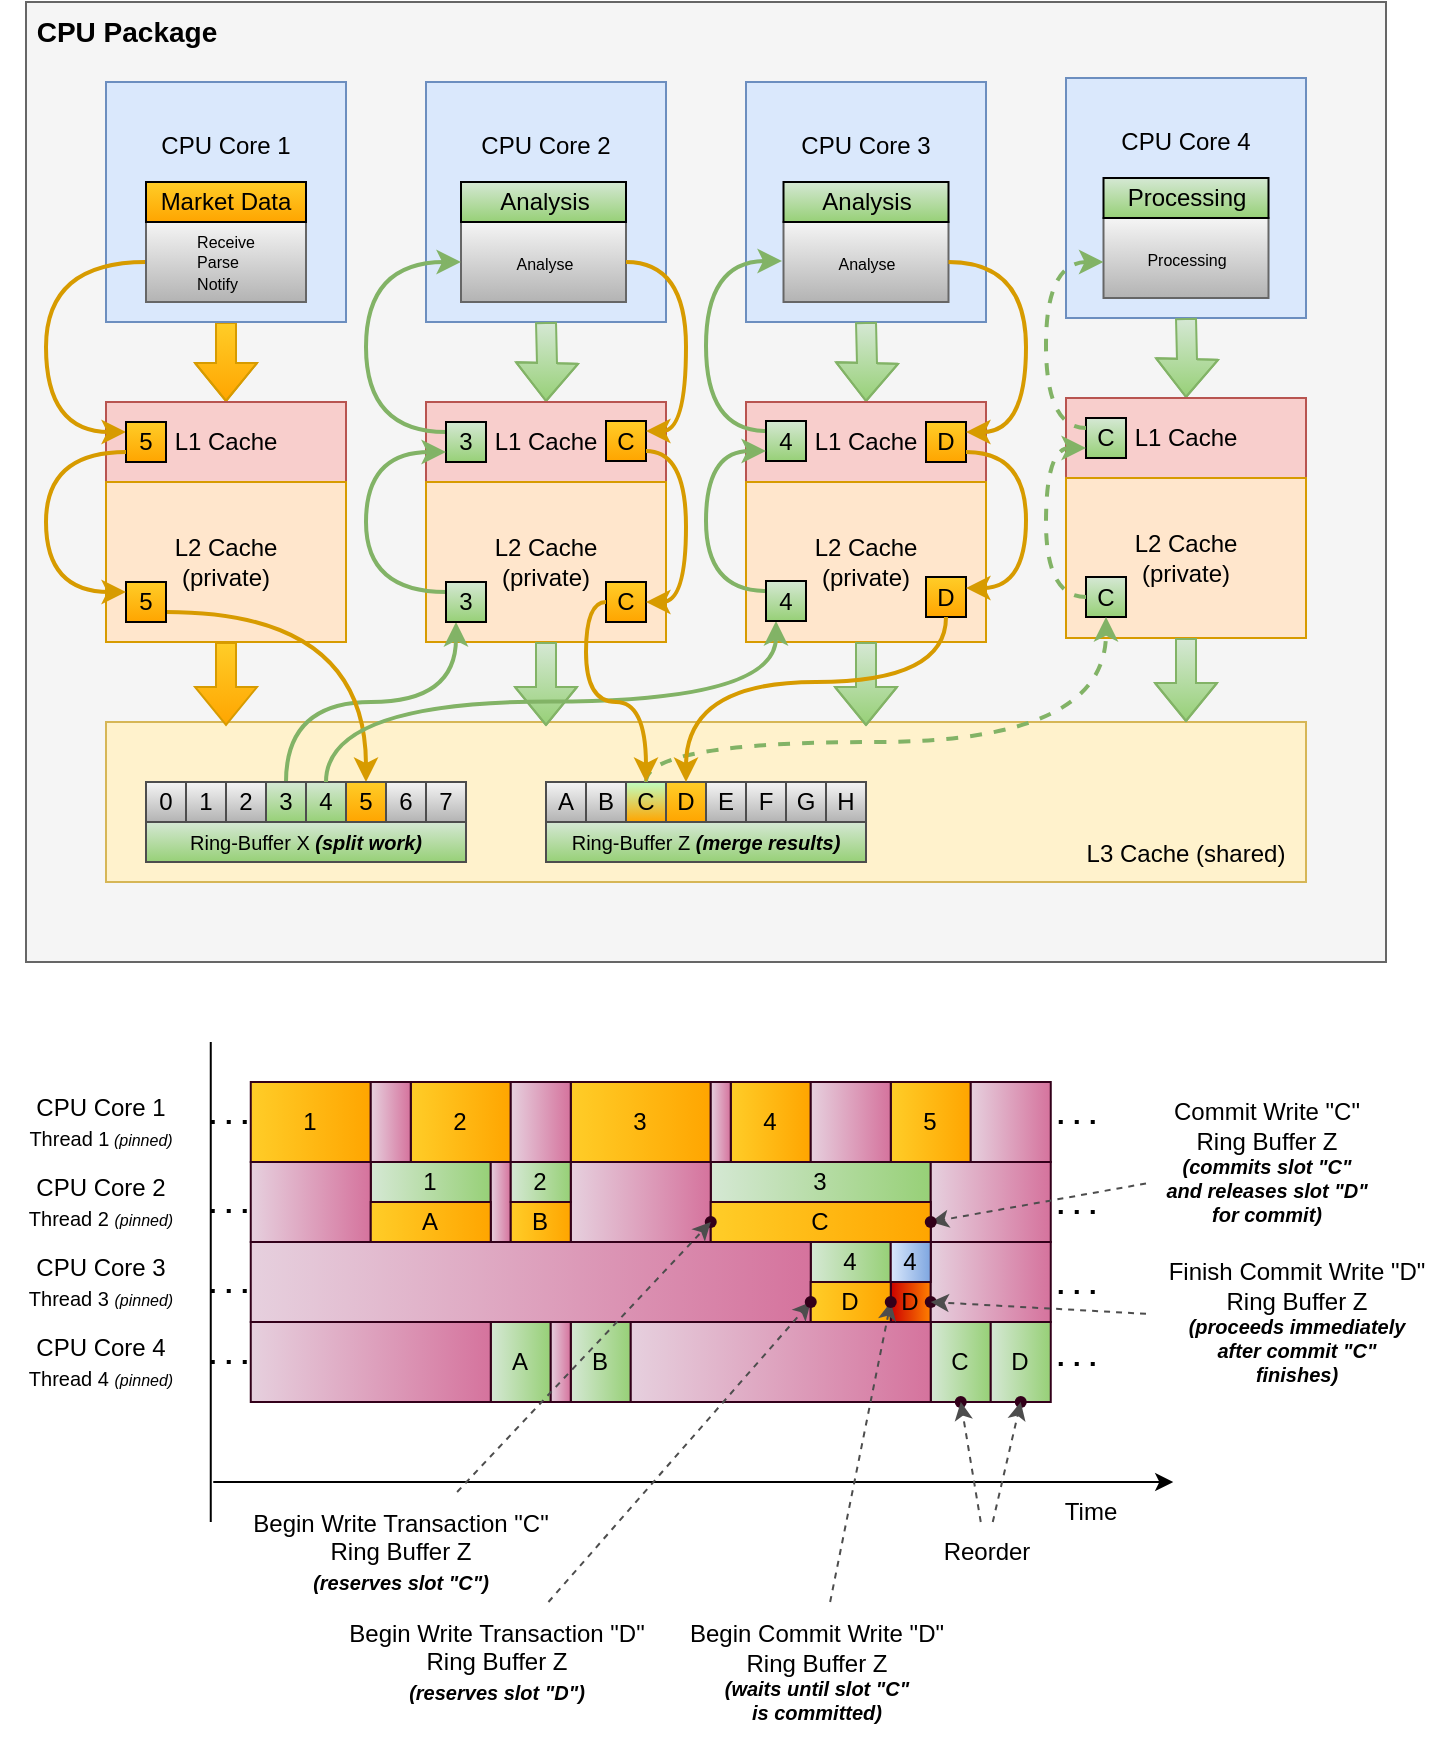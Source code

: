 <mxfile version="24.7.8">
  <diagram name="Page-1" id="jHINZmKcey3rdpf554NU">
    <mxGraphModel dx="1036" dy="666" grid="1" gridSize="10" guides="1" tooltips="1" connect="1" arrows="1" fold="1" page="1" pageScale="1" pageWidth="827" pageHeight="1169" math="0" shadow="0">
      <root>
        <mxCell id="0" />
        <mxCell id="1" parent="0" />
        <mxCell id="XTBzpI1Qbm_Vmd8OKEiI-47" value="" style="endArrow=none;dashed=1;html=1;dashPattern=1 3;strokeWidth=2;rounded=0;movable=0;resizable=0;rotatable=0;deletable=0;editable=0;locked=1;connectable=0;" parent="1" edge="1">
          <mxGeometry width="50" height="50" relative="1" as="geometry">
            <mxPoint x="172.38" y="764.5" as="sourcePoint" />
            <mxPoint x="620" y="765" as="targetPoint" />
          </mxGeometry>
        </mxCell>
        <mxCell id="WyfGocU0w-fGMWGtSDuY-56" value="D" style="rounded=0;whiteSpace=wrap;html=1;fillColor=#CC0000;gradientColor=#FF8000;strokeColor=#33001A;gradientDirection=east;movable=1;resizable=1;rotatable=1;deletable=1;editable=1;locked=0;connectable=1;" vertex="1" parent="1">
          <mxGeometry x="512.38" y="760" width="20" height="20" as="geometry" />
        </mxCell>
        <mxCell id="5wAvHKpj9pkWP0bOrU0t-28" value="" style="rounded=0;whiteSpace=wrap;html=1;fillColor=#f5f5f5;fontColor=#333333;strokeColor=#666666;movable=0;resizable=0;rotatable=0;deletable=0;editable=0;locked=1;connectable=0;" parent="1" vertex="1">
          <mxGeometry x="80" y="120" width="680" height="480" as="geometry" />
        </mxCell>
        <mxCell id="5wAvHKpj9pkWP0bOrU0t-8" style="edgeStyle=orthogonalEdgeStyle;rounded=0;orthogonalLoop=1;jettySize=auto;html=1;shape=flexArrow;fillColor=#ffcd28;gradientColor=#ffa500;strokeColor=#d79b00;" parent="1" source="5wAvHKpj9pkWP0bOrU0t-1" edge="1">
          <mxGeometry relative="1" as="geometry">
            <mxPoint x="180" y="320" as="targetPoint" />
          </mxGeometry>
        </mxCell>
        <mxCell id="5wAvHKpj9pkWP0bOrU0t-1" value="CPU Core 1&lt;div&gt;&lt;br&gt;&lt;/div&gt;&lt;div&gt;&lt;br&gt;&lt;/div&gt;&lt;div&gt;&lt;br&gt;&lt;/div&gt;&lt;div&gt;&lt;br&gt;&lt;/div&gt;" style="rounded=0;whiteSpace=wrap;html=1;fillColor=#dae8fc;strokeColor=#6c8ebf;" parent="1" vertex="1">
          <mxGeometry x="120" y="160" width="120" height="120" as="geometry" />
        </mxCell>
        <mxCell id="5wAvHKpj9pkWP0bOrU0t-2" value="CPU Core 2&lt;div&gt;&lt;br&gt;&lt;/div&gt;&lt;div&gt;&lt;br&gt;&lt;/div&gt;&lt;div&gt;&lt;br&gt;&lt;/div&gt;&lt;div&gt;&lt;br&gt;&lt;/div&gt;" style="rounded=0;whiteSpace=wrap;html=1;fillColor=#dae8fc;strokeColor=#6c8ebf;" parent="1" vertex="1">
          <mxGeometry x="280" y="160" width="120" height="120" as="geometry" />
        </mxCell>
        <mxCell id="5wAvHKpj9pkWP0bOrU0t-3" value="CPU Core 3&lt;div&gt;&lt;br&gt;&lt;/div&gt;&lt;div&gt;&lt;br&gt;&lt;/div&gt;&lt;div&gt;&lt;br&gt;&lt;/div&gt;&lt;div&gt;&lt;br&gt;&lt;/div&gt;" style="rounded=0;whiteSpace=wrap;html=1;fillColor=#dae8fc;strokeColor=#6c8ebf;" parent="1" vertex="1">
          <mxGeometry x="440" y="160" width="120" height="120" as="geometry" />
        </mxCell>
        <mxCell id="5wAvHKpj9pkWP0bOrU0t-5" value="L1 Cache" style="rounded=0;whiteSpace=wrap;html=1;fillColor=#f8cecc;strokeColor=#b85450;" parent="1" vertex="1">
          <mxGeometry x="120" y="320" width="120" height="40" as="geometry" />
        </mxCell>
        <mxCell id="5wAvHKpj9pkWP0bOrU0t-6" value="L2 Cache&lt;div&gt;(private)&lt;/div&gt;" style="rounded=0;whiteSpace=wrap;html=1;fillColor=#ffe6cc;strokeColor=#d79b00;" parent="1" vertex="1">
          <mxGeometry x="120" y="360" width="120" height="80" as="geometry" />
        </mxCell>
        <mxCell id="5wAvHKpj9pkWP0bOrU0t-7" value="" style="rounded=0;whiteSpace=wrap;html=1;fillColor=#fff2cc;strokeColor=#d6b656;" parent="1" vertex="1">
          <mxGeometry x="120" y="480" width="600" height="80" as="geometry" />
        </mxCell>
        <mxCell id="5wAvHKpj9pkWP0bOrU0t-10" style="edgeStyle=orthogonalEdgeStyle;rounded=0;orthogonalLoop=1;jettySize=auto;html=1;entryX=0.1;entryY=0.025;entryDx=0;entryDy=0;entryPerimeter=0;shape=flexArrow;fillColor=#ffcd28;gradientColor=#ffa500;strokeColor=#d79b00;" parent="1" source="5wAvHKpj9pkWP0bOrU0t-6" target="5wAvHKpj9pkWP0bOrU0t-7" edge="1">
          <mxGeometry relative="1" as="geometry" />
        </mxCell>
        <mxCell id="5wAvHKpj9pkWP0bOrU0t-11" style="edgeStyle=orthogonalEdgeStyle;rounded=0;orthogonalLoop=1;jettySize=auto;html=1;entryX=0.5;entryY=0;entryDx=0;entryDy=0;shape=flexArrow;fillColor=#d5e8d4;gradientColor=#97d077;strokeColor=#82b366;" parent="1" target="5wAvHKpj9pkWP0bOrU0t-13" edge="1">
          <mxGeometry relative="1" as="geometry">
            <mxPoint x="340" y="280" as="sourcePoint" />
          </mxGeometry>
        </mxCell>
        <mxCell id="5wAvHKpj9pkWP0bOrU0t-13" value="&lt;div&gt;L1 Cache&lt;br&gt;&lt;/div&gt;" style="rounded=0;whiteSpace=wrap;html=1;fillColor=#f8cecc;strokeColor=#b85450;" parent="1" vertex="1">
          <mxGeometry x="280" y="320" width="120" height="40" as="geometry" />
        </mxCell>
        <mxCell id="5wAvHKpj9pkWP0bOrU0t-14" value="L2 Cache&lt;div&gt;(private)&lt;/div&gt;" style="rounded=0;whiteSpace=wrap;html=1;fillColor=#ffe6cc;strokeColor=#d79b00;" parent="1" vertex="1">
          <mxGeometry x="280" y="360" width="120" height="80" as="geometry" />
        </mxCell>
        <mxCell id="5wAvHKpj9pkWP0bOrU0t-15" style="edgeStyle=orthogonalEdgeStyle;rounded=0;orthogonalLoop=1;jettySize=auto;html=1;entryX=0.1;entryY=0.025;entryDx=0;entryDy=0;entryPerimeter=0;shape=flexArrow;fillColor=#d5e8d4;gradientColor=#97d077;strokeColor=#82b366;" parent="1" source="5wAvHKpj9pkWP0bOrU0t-14" edge="1">
          <mxGeometry relative="1" as="geometry">
            <mxPoint x="340" y="482" as="targetPoint" />
          </mxGeometry>
        </mxCell>
        <mxCell id="5wAvHKpj9pkWP0bOrU0t-16" style="edgeStyle=orthogonalEdgeStyle;rounded=0;orthogonalLoop=1;jettySize=auto;html=1;entryX=0.5;entryY=0;entryDx=0;entryDy=0;shape=flexArrow;fillColor=#d5e8d4;gradientColor=#97d077;strokeColor=#82b366;" parent="1" target="5wAvHKpj9pkWP0bOrU0t-18" edge="1">
          <mxGeometry relative="1" as="geometry">
            <mxPoint x="500" y="280" as="sourcePoint" />
          </mxGeometry>
        </mxCell>
        <mxCell id="5wAvHKpj9pkWP0bOrU0t-18" value="L1 Cache" style="rounded=0;whiteSpace=wrap;html=1;fillColor=#f8cecc;strokeColor=#b85450;" parent="1" vertex="1">
          <mxGeometry x="440" y="320" width="120" height="40" as="geometry" />
        </mxCell>
        <mxCell id="5wAvHKpj9pkWP0bOrU0t-19" value="L2 Cache&lt;div&gt;(private)&lt;/div&gt;" style="rounded=0;whiteSpace=wrap;html=1;fillColor=#ffe6cc;strokeColor=#d79b00;" parent="1" vertex="1">
          <mxGeometry x="440" y="360" width="120" height="80" as="geometry" />
        </mxCell>
        <mxCell id="5wAvHKpj9pkWP0bOrU0t-20" style="edgeStyle=orthogonalEdgeStyle;rounded=0;orthogonalLoop=1;jettySize=auto;html=1;entryX=0.1;entryY=0.025;entryDx=0;entryDy=0;entryPerimeter=0;shape=flexArrow;fillColor=#d5e8d4;gradientColor=#97d077;strokeColor=#82b366;" parent="1" source="5wAvHKpj9pkWP0bOrU0t-19" edge="1">
          <mxGeometry relative="1" as="geometry">
            <mxPoint x="500" y="482" as="targetPoint" />
          </mxGeometry>
        </mxCell>
        <mxCell id="5wAvHKpj9pkWP0bOrU0t-30" value="&lt;b&gt;&lt;font style=&quot;font-size: 14px;&quot;&gt;CPU Package&lt;/font&gt;&lt;/b&gt;" style="text;html=1;align=center;verticalAlign=middle;resizable=0;points=[];autosize=1;strokeColor=none;fillColor=none;" parent="1" vertex="1">
          <mxGeometry x="75" y="120" width="110" height="30" as="geometry" />
        </mxCell>
        <mxCell id="5wAvHKpj9pkWP0bOrU0t-58" style="edgeStyle=orthogonalEdgeStyle;rounded=0;orthogonalLoop=1;jettySize=auto;html=1;exitX=0.5;exitY=0;exitDx=0;exitDy=0;entryX=0.25;entryY=1;entryDx=0;entryDy=0;curved=1;fillColor=#d5e8d4;gradientColor=#97d077;strokeColor=#82b366;strokeWidth=2;" parent="1" source="5wAvHKpj9pkWP0bOrU0t-118" target="5wAvHKpj9pkWP0bOrU0t-44" edge="1">
          <mxGeometry relative="1" as="geometry" />
        </mxCell>
        <mxCell id="5wAvHKpj9pkWP0bOrU0t-34" value="4" style="rounded=0;whiteSpace=wrap;html=1;fillColor=#d5e8d4;gradientColor=#97d077;strokeColor=#4D4D4D;" parent="1" vertex="1">
          <mxGeometry x="220" y="510" width="20" height="20" as="geometry" />
        </mxCell>
        <mxCell id="5wAvHKpj9pkWP0bOrU0t-56" style="edgeStyle=orthogonalEdgeStyle;rounded=0;orthogonalLoop=1;jettySize=auto;html=1;entryX=0;entryY=0.25;entryDx=0;entryDy=0;curved=1;exitX=0;exitY=0.5;exitDx=0;exitDy=0;fillColor=#ffcd28;gradientColor=#ffa500;strokeColor=#d79b00;strokeWidth=2;" parent="1" source="5wAvHKpj9pkWP0bOrU0t-35" target="5wAvHKpj9pkWP0bOrU0t-40" edge="1">
          <mxGeometry relative="1" as="geometry">
            <Array as="points">
              <mxPoint x="90" y="250" />
              <mxPoint x="90" y="335" />
            </Array>
          </mxGeometry>
        </mxCell>
        <mxCell id="5wAvHKpj9pkWP0bOrU0t-35" value="&lt;div style=&quot;text-align: left; line-height: 80%;&quot;&gt;&lt;font style=&quot;font-size: 8px;&quot;&gt;Receive&lt;/font&gt;&lt;/div&gt;&lt;div style=&quot;text-align: left; line-height: 80%;&quot;&gt;&lt;span style=&quot;font-size: 8px;&quot;&gt;Parse&lt;/span&gt;&lt;/div&gt;&lt;div style=&quot;text-align: left; line-height: 80%;&quot;&gt;&lt;span style=&quot;font-size: 8px; text-align: left;&quot;&gt;Notify&lt;/span&gt;&lt;/div&gt;" style="rounded=0;whiteSpace=wrap;html=1;fillColor=#f5f5f5;gradientColor=#b3b3b3;strokeColor=#666666;" parent="1" vertex="1">
          <mxGeometry x="140" y="230" width="80" height="40" as="geometry" />
        </mxCell>
        <mxCell id="5wAvHKpj9pkWP0bOrU0t-55" style="edgeStyle=orthogonalEdgeStyle;rounded=0;orthogonalLoop=1;jettySize=auto;html=1;entryX=0.5;entryY=0;entryDx=0;entryDy=0;curved=1;strokeWidth=2;fillColor=#ffcd28;gradientColor=#ffa500;strokeColor=#d79b00;exitX=1;exitY=0.75;exitDx=0;exitDy=0;" parent="1" source="5wAvHKpj9pkWP0bOrU0t-39" target="5wAvHKpj9pkWP0bOrU0t-120" edge="1">
          <mxGeometry relative="1" as="geometry">
            <Array as="points">
              <mxPoint x="250" y="425" />
            </Array>
          </mxGeometry>
        </mxCell>
        <mxCell id="5wAvHKpj9pkWP0bOrU0t-39" value="5" style="rounded=0;whiteSpace=wrap;html=1;fillColor=#ffcd28;gradientColor=#ffa500;strokeColor=#000000;" parent="1" vertex="1">
          <mxGeometry x="130" y="410" width="20" height="20" as="geometry" />
        </mxCell>
        <mxCell id="5wAvHKpj9pkWP0bOrU0t-40" value="5" style="rounded=0;whiteSpace=wrap;html=1;fillColor=#ffcd28;gradientColor=#ffa500;strokeColor=#000000;" parent="1" vertex="1">
          <mxGeometry x="130" y="330" width="20" height="20" as="geometry" />
        </mxCell>
        <mxCell id="5wAvHKpj9pkWP0bOrU0t-42" value="&lt;span style=&quot;font-size: 8px; text-align: left;&quot;&gt;Analyse&lt;/span&gt;" style="rounded=0;whiteSpace=wrap;html=1;fillColor=#f5f5f5;gradientColor=#b3b3b3;strokeColor=#666666;" parent="1" vertex="1">
          <mxGeometry x="297.5" y="230" width="82.5" height="40" as="geometry" />
        </mxCell>
        <mxCell id="5wAvHKpj9pkWP0bOrU0t-125" style="edgeStyle=orthogonalEdgeStyle;rounded=0;orthogonalLoop=1;jettySize=auto;html=1;exitX=0;exitY=0.25;exitDx=0;exitDy=0;entryX=0;entryY=0.5;entryDx=0;entryDy=0;fillColor=#d5e8d4;gradientColor=#97d077;strokeColor=#82b366;strokeWidth=2;curved=1;" parent="1" source="5wAvHKpj9pkWP0bOrU0t-43" target="5wAvHKpj9pkWP0bOrU0t-42" edge="1">
          <mxGeometry relative="1" as="geometry">
            <Array as="points">
              <mxPoint x="250" y="335" />
              <mxPoint x="250" y="250" />
            </Array>
          </mxGeometry>
        </mxCell>
        <mxCell id="5wAvHKpj9pkWP0bOrU0t-43" value="3" style="rounded=0;whiteSpace=wrap;html=1;fillColor=#d5e8d4;gradientColor=#97d077;strokeColor=#000000;" parent="1" vertex="1">
          <mxGeometry x="290" y="330" width="20" height="20" as="geometry" />
        </mxCell>
        <mxCell id="5wAvHKpj9pkWP0bOrU0t-59" style="edgeStyle=orthogonalEdgeStyle;rounded=0;orthogonalLoop=1;jettySize=auto;html=1;exitX=0;exitY=0.25;exitDx=0;exitDy=0;entryX=0;entryY=0.75;entryDx=0;entryDy=0;fillColor=#d5e8d4;gradientColor=#97d077;strokeColor=#82b366;curved=1;strokeWidth=2;" parent="1" source="5wAvHKpj9pkWP0bOrU0t-44" target="5wAvHKpj9pkWP0bOrU0t-43" edge="1">
          <mxGeometry relative="1" as="geometry">
            <Array as="points">
              <mxPoint x="250" y="415" />
              <mxPoint x="250" y="345" />
            </Array>
          </mxGeometry>
        </mxCell>
        <mxCell id="5wAvHKpj9pkWP0bOrU0t-44" value="3" style="rounded=0;whiteSpace=wrap;html=1;fillColor=#d5e8d4;gradientColor=#97d077;strokeColor=#000000;" parent="1" vertex="1">
          <mxGeometry x="290" y="410" width="20" height="20" as="geometry" />
        </mxCell>
        <mxCell id="5wAvHKpj9pkWP0bOrU0t-46" value="Market Data" style="rounded=0;whiteSpace=wrap;html=1;fillColor=#ffcd28;gradientColor=#ffa500;strokeColor=#000000;" parent="1" vertex="1">
          <mxGeometry x="140" y="210" width="80" height="20" as="geometry" />
        </mxCell>
        <mxCell id="5wAvHKpj9pkWP0bOrU0t-47" value="Analysis" style="rounded=0;whiteSpace=wrap;html=1;fillColor=#d5e8d4;gradientColor=#97d077;strokeColor=#000000;" parent="1" vertex="1">
          <mxGeometry x="297.5" y="210" width="82.5" height="20" as="geometry" />
        </mxCell>
        <mxCell id="5wAvHKpj9pkWP0bOrU0t-52" value="" style="endArrow=classic;html=1;rounded=0;exitX=0;exitY=0.75;exitDx=0;exitDy=0;strokeWidth=2;fillColor=#ffcd28;gradientColor=#ffa500;strokeColor=#d79b00;edgeStyle=orthogonalEdgeStyle;curved=1;entryX=0;entryY=0.25;entryDx=0;entryDy=0;" parent="1" source="5wAvHKpj9pkWP0bOrU0t-40" target="5wAvHKpj9pkWP0bOrU0t-39" edge="1">
          <mxGeometry width="50" height="50" relative="1" as="geometry">
            <mxPoint x="450" y="410" as="sourcePoint" />
            <mxPoint x="130" y="420" as="targetPoint" />
            <Array as="points">
              <mxPoint x="90" y="345" />
              <mxPoint x="90" y="415" />
            </Array>
          </mxGeometry>
        </mxCell>
        <mxCell id="5wAvHKpj9pkWP0bOrU0t-117" value="2" style="rounded=0;whiteSpace=wrap;html=1;fillColor=#f5f5f5;gradientColor=#b3b3b3;strokeColor=#4D4D4D;" parent="1" vertex="1">
          <mxGeometry x="180" y="510" width="20" height="20" as="geometry" />
        </mxCell>
        <mxCell id="5wAvHKpj9pkWP0bOrU0t-118" value="3" style="rounded=0;whiteSpace=wrap;html=1;fillColor=#d5e8d4;gradientColor=#97d077;strokeColor=#4D4D4D;" parent="1" vertex="1">
          <mxGeometry x="200" y="510" width="20" height="20" as="geometry" />
        </mxCell>
        <mxCell id="5wAvHKpj9pkWP0bOrU0t-120" value="5" style="rounded=0;whiteSpace=wrap;html=1;fillColor=#ffcd28;gradientColor=#ffa500;strokeColor=#4D4D4D;" parent="1" vertex="1">
          <mxGeometry x="240" y="510" width="20" height="20" as="geometry" />
        </mxCell>
        <mxCell id="5wAvHKpj9pkWP0bOrU0t-121" value="1" style="rounded=0;whiteSpace=wrap;html=1;fillColor=#f5f5f5;gradientColor=#b3b3b3;strokeColor=#4D4D4D;" parent="1" vertex="1">
          <mxGeometry x="160" y="510" width="20" height="20" as="geometry" />
        </mxCell>
        <mxCell id="5wAvHKpj9pkWP0bOrU0t-122" value="6" style="rounded=0;whiteSpace=wrap;html=1;fillColor=#f5f5f5;gradientColor=#b3b3b3;strokeColor=#4D4D4D;" parent="1" vertex="1">
          <mxGeometry x="260" y="510" width="20" height="20" as="geometry" />
        </mxCell>
        <mxCell id="5wAvHKpj9pkWP0bOrU0t-123" value="7" style="rounded=0;whiteSpace=wrap;html=1;fillColor=#f5f5f5;gradientColor=#b3b3b3;strokeColor=#4D4D4D;" parent="1" vertex="1">
          <mxGeometry x="280" y="510" width="20" height="20" as="geometry" />
        </mxCell>
        <mxCell id="5wAvHKpj9pkWP0bOrU0t-124" value="0" style="rounded=0;whiteSpace=wrap;html=1;fillColor=#f5f5f5;gradientColor=#b3b3b3;strokeColor=#4D4D4D;" parent="1" vertex="1">
          <mxGeometry x="140" y="510" width="20" height="20" as="geometry" />
        </mxCell>
        <mxCell id="5wAvHKpj9pkWP0bOrU0t-127" value="&lt;font style=&quot;font-size: 10px;&quot;&gt;Ring-Buffer X &lt;b&gt;&lt;i&gt;(split work)&lt;/i&gt;&lt;/b&gt;&lt;/font&gt;" style="rounded=0;whiteSpace=wrap;html=1;fillColor=#d5e8d4;gradientColor=#97d077;strokeColor=#4D4D4D;" parent="1" vertex="1">
          <mxGeometry x="140" y="530" width="160" height="20" as="geometry" />
        </mxCell>
        <mxCell id="5wAvHKpj9pkWP0bOrU0t-129" value="&lt;span style=&quot;font-size: 8px; text-align: left;&quot;&gt;Analyse&lt;/span&gt;" style="rounded=0;whiteSpace=wrap;html=1;fillColor=#f5f5f5;gradientColor=#b3b3b3;strokeColor=#666666;" parent="1" vertex="1">
          <mxGeometry x="458.75" y="230" width="82.5" height="40" as="geometry" />
        </mxCell>
        <mxCell id="5wAvHKpj9pkWP0bOrU0t-130" value="Analysis" style="rounded=0;whiteSpace=wrap;html=1;fillColor=#d5e8d4;gradientColor=#97d077;strokeColor=#000000;" parent="1" vertex="1">
          <mxGeometry x="458.75" y="210" width="82.5" height="20" as="geometry" />
        </mxCell>
        <mxCell id="5wAvHKpj9pkWP0bOrU0t-149" value="" style="endArrow=none;dashed=1;html=1;dashPattern=1 3;strokeWidth=2;rounded=0;movable=0;resizable=0;rotatable=0;deletable=0;editable=0;locked=1;connectable=0;" parent="1" edge="1">
          <mxGeometry width="50" height="50" relative="1" as="geometry">
            <mxPoint x="172.38" y="724.5" as="sourcePoint" />
            <mxPoint x="620" y="725" as="targetPoint" />
          </mxGeometry>
        </mxCell>
        <mxCell id="5wAvHKpj9pkWP0bOrU0t-148" value="" style="endArrow=none;dashed=1;html=1;dashPattern=1 3;strokeWidth=2;rounded=0;movable=0;resizable=0;rotatable=0;deletable=0;editable=0;locked=1;connectable=0;" parent="1" edge="1">
          <mxGeometry width="50" height="50" relative="1" as="geometry">
            <mxPoint x="172.38" y="680" as="sourcePoint" />
            <mxPoint x="620" y="680" as="targetPoint" />
          </mxGeometry>
        </mxCell>
        <mxCell id="5wAvHKpj9pkWP0bOrU0t-134" value="1" style="rounded=0;whiteSpace=wrap;html=1;fillColor=#ffcd28;gradientColor=#ffa500;strokeColor=#33001A;gradientDirection=east;movable=1;resizable=1;rotatable=1;deletable=1;editable=1;locked=0;connectable=1;" parent="1" vertex="1">
          <mxGeometry x="192.38" y="660" width="60" height="40" as="geometry" />
        </mxCell>
        <mxCell id="5wAvHKpj9pkWP0bOrU0t-135" value="" style="endArrow=classic;html=1;rounded=0;movable=0;resizable=0;rotatable=0;deletable=0;editable=0;locked=1;connectable=0;" parent="1" edge="1">
          <mxGeometry width="50" height="50" relative="1" as="geometry">
            <mxPoint x="173.63" y="860" as="sourcePoint" />
            <mxPoint x="653.63" y="860" as="targetPoint" />
          </mxGeometry>
        </mxCell>
        <mxCell id="5wAvHKpj9pkWP0bOrU0t-136" value="Time" style="text;html=1;align=center;verticalAlign=middle;resizable=0;points=[];autosize=1;strokeColor=none;fillColor=none;movable=0;rotatable=0;deletable=0;editable=0;locked=1;connectable=0;" parent="1" vertex="1">
          <mxGeometry x="587.38" y="860" width="50" height="30" as="geometry" />
        </mxCell>
        <mxCell id="5wAvHKpj9pkWP0bOrU0t-137" value="CPU Core 1&lt;div&gt;&lt;font style=&quot;font-size: 10px;&quot;&gt;Thread 1&lt;/font&gt;&lt;i style=&quot;font-size: 8px;&quot;&gt;&amp;nbsp;(pinned)&lt;/i&gt;&lt;/div&gt;" style="text;html=1;align=center;verticalAlign=middle;resizable=0;points=[];autosize=1;strokeColor=none;fillColor=none;movable=0;rotatable=0;deletable=0;editable=0;locked=1;connectable=0;" parent="1" vertex="1">
          <mxGeometry x="67.38" y="660" width="100" height="40" as="geometry" />
        </mxCell>
        <mxCell id="5wAvHKpj9pkWP0bOrU0t-138" value="CPU Core 2&lt;div&gt;&lt;font style=&quot;font-size: 10px;&quot;&gt;Thread 2&amp;nbsp;&lt;/font&gt;&lt;i style=&quot;font-size: 8px;&quot;&gt;(pinned)&lt;/i&gt;&lt;/div&gt;" style="text;html=1;align=center;verticalAlign=middle;resizable=0;points=[];autosize=1;strokeColor=none;fillColor=none;movable=0;rotatable=0;deletable=0;editable=0;locked=1;connectable=0;" parent="1" vertex="1">
          <mxGeometry x="67.38" y="700" width="100" height="40" as="geometry" />
        </mxCell>
        <mxCell id="5wAvHKpj9pkWP0bOrU0t-139" value="2" style="rounded=0;whiteSpace=wrap;html=1;fillColor=#ffcd28;gradientColor=#ffa500;strokeColor=#33001A;gradientDirection=east;movable=1;resizable=1;rotatable=1;deletable=1;editable=1;locked=0;connectable=1;" parent="1" vertex="1">
          <mxGeometry x="272.38" y="660" width="50" height="40" as="geometry" />
        </mxCell>
        <mxCell id="5wAvHKpj9pkWP0bOrU0t-140" value="3" style="rounded=0;whiteSpace=wrap;html=1;fillColor=#ffcd28;gradientColor=#ffa500;strokeColor=#33001A;gradientDirection=east;movable=1;resizable=1;rotatable=1;deletable=1;editable=1;locked=0;connectable=1;" parent="1" vertex="1">
          <mxGeometry x="352.38" y="660" width="70" height="40" as="geometry" />
        </mxCell>
        <mxCell id="5wAvHKpj9pkWP0bOrU0t-141" value="4" style="rounded=0;whiteSpace=wrap;html=1;fillColor=#ffcd28;gradientColor=#ffa500;strokeColor=#33001A;gradientDirection=east;movable=1;resizable=1;rotatable=1;deletable=1;editable=1;locked=0;connectable=1;" parent="1" vertex="1">
          <mxGeometry x="432.38" y="660" width="40" height="40" as="geometry" />
        </mxCell>
        <mxCell id="5wAvHKpj9pkWP0bOrU0t-142" value="1" style="rounded=0;whiteSpace=wrap;html=1;fillColor=#d5e8d4;gradientColor=#97d077;strokeColor=#33001A;gradientDirection=east;movable=1;resizable=1;rotatable=1;deletable=1;editable=1;locked=0;connectable=1;" parent="1" vertex="1">
          <mxGeometry x="252.38" y="700" width="60" height="20" as="geometry" />
        </mxCell>
        <mxCell id="5wAvHKpj9pkWP0bOrU0t-145" value="3" style="rounded=0;whiteSpace=wrap;html=1;fillColor=#d5e8d4;gradientColor=#97d077;strokeColor=#33001A;gradientDirection=east;movable=1;resizable=1;rotatable=1;deletable=1;editable=1;locked=0;connectable=1;" parent="1" vertex="1">
          <mxGeometry x="422.38" y="700" width="110" height="20" as="geometry" />
        </mxCell>
        <mxCell id="5wAvHKpj9pkWP0bOrU0t-146" value="5" style="rounded=0;whiteSpace=wrap;html=1;fillColor=#ffcd28;gradientColor=#ffa500;strokeColor=#33001A;gradientDirection=east;movable=1;resizable=1;rotatable=1;deletable=1;editable=1;locked=0;connectable=1;" parent="1" vertex="1">
          <mxGeometry x="512.38" y="660" width="40" height="40" as="geometry" />
        </mxCell>
        <mxCell id="5wAvHKpj9pkWP0bOrU0t-150" value="" style="endArrow=none;html=1;rounded=0;movable=0;resizable=0;rotatable=0;deletable=0;editable=0;locked=1;connectable=0;" parent="1" edge="1">
          <mxGeometry width="50" height="50" relative="1" as="geometry">
            <mxPoint x="172.38" y="880" as="sourcePoint" />
            <mxPoint x="172.38" y="640" as="targetPoint" />
          </mxGeometry>
        </mxCell>
        <mxCell id="XTBzpI1Qbm_Vmd8OKEiI-1" value="" style="rounded=0;whiteSpace=wrap;html=1;fillColor=#e6d0de;gradientColor=#d5739d;strokeColor=#33001A;gradientDirection=east;movable=1;resizable=1;rotatable=1;deletable=1;editable=1;locked=0;connectable=1;" parent="1" vertex="1">
          <mxGeometry x="252.38" y="660" width="20" height="40" as="geometry" />
        </mxCell>
        <mxCell id="XTBzpI1Qbm_Vmd8OKEiI-3" value="" style="rounded=0;whiteSpace=wrap;html=1;fillColor=#e6d0de;gradientColor=#d5739d;strokeColor=#33001A;gradientDirection=east;movable=1;resizable=1;rotatable=1;deletable=1;editable=1;locked=0;connectable=1;" parent="1" vertex="1">
          <mxGeometry x="322.38" y="660" width="30" height="40" as="geometry" />
        </mxCell>
        <mxCell id="XTBzpI1Qbm_Vmd8OKEiI-4" value="" style="rounded=0;whiteSpace=wrap;html=1;fillColor=#e6d0de;gradientColor=#d5739d;strokeColor=#33001A;gradientDirection=east;movable=1;resizable=1;rotatable=1;deletable=1;editable=1;locked=0;connectable=1;" parent="1" vertex="1">
          <mxGeometry x="422.38" y="660" width="10" height="40" as="geometry" />
        </mxCell>
        <mxCell id="XTBzpI1Qbm_Vmd8OKEiI-5" value="" style="rounded=0;whiteSpace=wrap;html=1;fillColor=#e6d0de;gradientColor=#d5739d;strokeColor=#33001A;gradientDirection=east;movable=1;resizable=1;rotatable=1;deletable=1;editable=1;locked=0;connectable=1;" parent="1" vertex="1">
          <mxGeometry x="472.38" y="660" width="40" height="40" as="geometry" />
        </mxCell>
        <mxCell id="XTBzpI1Qbm_Vmd8OKEiI-6" value="" style="rounded=0;whiteSpace=wrap;html=1;fillColor=#e6d0de;gradientColor=#d5739d;strokeColor=#33001A;gradientDirection=east;movable=1;resizable=1;rotatable=1;deletable=1;editable=1;locked=0;connectable=1;" parent="1" vertex="1">
          <mxGeometry x="312.38" y="700" width="10" height="40" as="geometry" />
        </mxCell>
        <mxCell id="XTBzpI1Qbm_Vmd8OKEiI-7" value="" style="rounded=0;whiteSpace=wrap;html=1;fillColor=#e6d0de;gradientColor=#d5739d;strokeColor=#33001A;gradientDirection=east;movable=1;resizable=1;rotatable=1;deletable=1;editable=1;locked=0;connectable=1;" parent="1" vertex="1">
          <mxGeometry x="352.38" y="700" width="70" height="40" as="geometry" />
        </mxCell>
        <mxCell id="XTBzpI1Qbm_Vmd8OKEiI-8" value="" style="rounded=0;whiteSpace=wrap;html=1;fillColor=#e6d0de;gradientColor=#d5739d;strokeColor=#33001A;gradientDirection=east;movable=1;resizable=1;rotatable=1;deletable=1;editable=1;locked=0;connectable=1;" parent="1" vertex="1">
          <mxGeometry x="532.38" y="700" width="60" height="40" as="geometry" />
        </mxCell>
        <mxCell id="XTBzpI1Qbm_Vmd8OKEiI-9" value="" style="rounded=0;whiteSpace=wrap;html=1;fillColor=#e6d0de;gradientColor=#d5739d;strokeColor=#33001A;gradientDirection=east;movable=1;resizable=1;rotatable=1;deletable=1;editable=1;locked=0;connectable=1;" parent="1" vertex="1">
          <mxGeometry x="552.38" y="660" width="40" height="40" as="geometry" />
        </mxCell>
        <mxCell id="XTBzpI1Qbm_Vmd8OKEiI-10" value="" style="rounded=0;whiteSpace=wrap;html=1;fillColor=#e6d0de;gradientColor=#d5739d;strokeColor=#33001A;gradientDirection=east;movable=1;resizable=1;rotatable=1;deletable=1;editable=1;locked=0;connectable=1;" parent="1" vertex="1">
          <mxGeometry x="192.38" y="700" width="60" height="40" as="geometry" />
        </mxCell>
        <mxCell id="XTBzpI1Qbm_Vmd8OKEiI-51" value="4" style="rounded=0;whiteSpace=wrap;html=1;fillColor=#d5e8d4;gradientColor=#97d077;strokeColor=#33001A;gradientDirection=east;movable=1;resizable=1;rotatable=1;deletable=1;editable=1;locked=0;connectable=1;" parent="1" vertex="1">
          <mxGeometry x="472.38" y="740" width="40" height="20" as="geometry" />
        </mxCell>
        <mxCell id="XTBzpI1Qbm_Vmd8OKEiI-54" value="" style="rounded=0;whiteSpace=wrap;html=1;fillColor=#e6d0de;gradientColor=#d5739d;strokeColor=#33001A;gradientDirection=east;movable=1;resizable=1;rotatable=1;deletable=1;editable=1;locked=0;connectable=1;" parent="1" vertex="1">
          <mxGeometry x="532.38" y="740" width="60" height="40" as="geometry" />
        </mxCell>
        <mxCell id="XTBzpI1Qbm_Vmd8OKEiI-55" value="" style="rounded=0;whiteSpace=wrap;html=1;fillColor=#e6d0de;gradientColor=#d5739d;strokeColor=#33001A;gradientDirection=east;movable=1;resizable=1;rotatable=1;deletable=1;editable=1;locked=0;connectable=1;" parent="1" vertex="1">
          <mxGeometry x="192.38" y="740" width="280" height="40" as="geometry" />
        </mxCell>
        <mxCell id="5wAvHKpj9pkWP0bOrU0t-144" value="2" style="rounded=0;whiteSpace=wrap;html=1;fillColor=#d5e8d4;gradientColor=#97d077;strokeColor=#33001A;gradientDirection=east;movable=1;resizable=1;rotatable=1;deletable=1;editable=1;locked=0;connectable=1;" parent="1" vertex="1">
          <mxGeometry x="322.38" y="700" width="30" height="20" as="geometry" />
        </mxCell>
        <mxCell id="XTBzpI1Qbm_Vmd8OKEiI-60" value="Finish Commit Write &quot;D&quot;&lt;div&gt;Ring Buffer Z&lt;/div&gt;&lt;div style=&quot;font-size: 10px;&quot;&gt;&lt;b&gt;&lt;i&gt;&lt;font style=&quot;font-size: 10px;&quot;&gt;(proceeds immediately&lt;/font&gt;&lt;/i&gt;&lt;/b&gt;&lt;/div&gt;&lt;div style=&quot;font-size: 10px;&quot;&gt;&lt;b&gt;&lt;i&gt;&lt;font style=&quot;font-size: 10px;&quot;&gt;after&amp;nbsp;&lt;span style=&quot;background-color: initial;&quot;&gt;commit &quot;C&quot;&lt;/span&gt;&lt;/font&gt;&lt;/i&gt;&lt;/b&gt;&lt;/div&gt;&lt;div style=&quot;font-size: 10px;&quot;&gt;&lt;span style=&quot;background-color: initial;&quot;&gt;&lt;b&gt;&lt;i&gt;&lt;font style=&quot;font-size: 10px;&quot;&gt;finishes)&lt;/font&gt;&lt;/i&gt;&lt;/b&gt;&lt;/span&gt;&lt;/div&gt;" style="text;html=1;align=center;verticalAlign=middle;resizable=1;points=[];autosize=1;strokeColor=none;fillColor=none;movable=1;rotatable=1;deletable=1;editable=1;locked=0;connectable=1;" parent="1" vertex="1">
          <mxGeometry x="640" y="740" width="150" height="80" as="geometry" />
        </mxCell>
        <mxCell id="XTBzpI1Qbm_Vmd8OKEiI-64" style="edgeStyle=orthogonalEdgeStyle;rounded=0;orthogonalLoop=1;jettySize=auto;html=1;exitX=0.5;exitY=0;exitDx=0;exitDy=0;entryX=0.25;entryY=1;entryDx=0;entryDy=0;curved=1;fillColor=#d5e8d4;gradientColor=#97d077;strokeColor=#82b366;strokeWidth=2;" parent="1" source="5wAvHKpj9pkWP0bOrU0t-34" target="XTBzpI1Qbm_Vmd8OKEiI-68" edge="1">
          <mxGeometry relative="1" as="geometry">
            <mxPoint x="390" y="509.5" as="sourcePoint" />
          </mxGeometry>
        </mxCell>
        <mxCell id="XTBzpI1Qbm_Vmd8OKEiI-65" style="edgeStyle=orthogonalEdgeStyle;rounded=0;orthogonalLoop=1;jettySize=auto;html=1;exitX=0;exitY=0.25;exitDx=0;exitDy=0;entryX=0;entryY=0.5;entryDx=0;entryDy=0;fillColor=#d5e8d4;gradientColor=#97d077;strokeColor=#82b366;strokeWidth=2;curved=1;" parent="1" source="XTBzpI1Qbm_Vmd8OKEiI-66" edge="1">
          <mxGeometry relative="1" as="geometry">
            <Array as="points">
              <mxPoint x="420" y="334" />
              <mxPoint x="420" y="250" />
            </Array>
            <mxPoint x="458" y="249.5" as="targetPoint" />
          </mxGeometry>
        </mxCell>
        <mxCell id="XTBzpI1Qbm_Vmd8OKEiI-66" value="4" style="rounded=0;whiteSpace=wrap;html=1;fillColor=#d5e8d4;gradientColor=#97d077;strokeColor=#000000;" parent="1" vertex="1">
          <mxGeometry x="450" y="329.5" width="20" height="20" as="geometry" />
        </mxCell>
        <mxCell id="XTBzpI1Qbm_Vmd8OKEiI-67" style="edgeStyle=orthogonalEdgeStyle;rounded=0;orthogonalLoop=1;jettySize=auto;html=1;exitX=0;exitY=0.25;exitDx=0;exitDy=0;entryX=0;entryY=0.75;entryDx=0;entryDy=0;fillColor=#d5e8d4;gradientColor=#97d077;strokeColor=#82b366;curved=1;strokeWidth=2;" parent="1" source="XTBzpI1Qbm_Vmd8OKEiI-68" target="XTBzpI1Qbm_Vmd8OKEiI-66" edge="1">
          <mxGeometry relative="1" as="geometry">
            <Array as="points">
              <mxPoint x="420" y="415" />
              <mxPoint x="420" y="345" />
            </Array>
          </mxGeometry>
        </mxCell>
        <mxCell id="XTBzpI1Qbm_Vmd8OKEiI-68" value="4" style="rounded=0;whiteSpace=wrap;html=1;fillColor=#d5e8d4;gradientColor=#97d077;strokeColor=#000000;" parent="1" vertex="1">
          <mxGeometry x="450" y="409.5" width="20" height="20" as="geometry" />
        </mxCell>
        <mxCell id="wHG6oa4IupuvhH1mk3ex-1" value="CPU Core 3&lt;div&gt;&lt;font style=&quot;font-size: 10px;&quot;&gt;Thread 3&amp;nbsp;&lt;/font&gt;&lt;i style=&quot;font-size: 8px;&quot;&gt;(pinned)&lt;/i&gt;&lt;/div&gt;" style="text;html=1;align=center;verticalAlign=middle;resizable=0;points=[];autosize=1;strokeColor=none;fillColor=none;movable=0;rotatable=0;deletable=0;editable=0;locked=1;connectable=0;" parent="1" vertex="1">
          <mxGeometry x="67.38" y="740" width="100" height="40" as="geometry" />
        </mxCell>
        <mxCell id="WyfGocU0w-fGMWGtSDuY-1" value="CPU Core 4&lt;div&gt;&lt;br&gt;&lt;/div&gt;&lt;div&gt;&lt;br&gt;&lt;/div&gt;&lt;div&gt;&lt;br&gt;&lt;/div&gt;&lt;div&gt;&lt;br&gt;&lt;/div&gt;" style="rounded=0;whiteSpace=wrap;html=1;fillColor=#dae8fc;strokeColor=#6c8ebf;" vertex="1" parent="1">
          <mxGeometry x="600" y="158" width="120" height="120" as="geometry" />
        </mxCell>
        <mxCell id="WyfGocU0w-fGMWGtSDuY-2" style="edgeStyle=orthogonalEdgeStyle;rounded=0;orthogonalLoop=1;jettySize=auto;html=1;entryX=0.5;entryY=0;entryDx=0;entryDy=0;shape=flexArrow;fillColor=#d5e8d4;gradientColor=#97d077;strokeColor=#82b366;" edge="1" parent="1" target="WyfGocU0w-fGMWGtSDuY-3">
          <mxGeometry relative="1" as="geometry">
            <mxPoint x="660" y="278" as="sourcePoint" />
          </mxGeometry>
        </mxCell>
        <mxCell id="WyfGocU0w-fGMWGtSDuY-3" value="L1 Cache" style="rounded=0;whiteSpace=wrap;html=1;fillColor=#f8cecc;strokeColor=#b85450;" vertex="1" parent="1">
          <mxGeometry x="600" y="318" width="120" height="40" as="geometry" />
        </mxCell>
        <mxCell id="WyfGocU0w-fGMWGtSDuY-4" value="L2 Cache&lt;div&gt;(private)&lt;/div&gt;" style="rounded=0;whiteSpace=wrap;html=1;fillColor=#ffe6cc;strokeColor=#d79b00;" vertex="1" parent="1">
          <mxGeometry x="600" y="358" width="120" height="80" as="geometry" />
        </mxCell>
        <mxCell id="WyfGocU0w-fGMWGtSDuY-5" style="edgeStyle=orthogonalEdgeStyle;rounded=0;orthogonalLoop=1;jettySize=auto;html=1;entryX=0.1;entryY=0.025;entryDx=0;entryDy=0;entryPerimeter=0;shape=flexArrow;fillColor=#d5e8d4;gradientColor=#97d077;strokeColor=#82b366;" edge="1" parent="1" source="WyfGocU0w-fGMWGtSDuY-4">
          <mxGeometry relative="1" as="geometry">
            <mxPoint x="660" y="480" as="targetPoint" />
          </mxGeometry>
        </mxCell>
        <mxCell id="WyfGocU0w-fGMWGtSDuY-6" value="&lt;span style=&quot;font-size: 8px; text-align: left;&quot;&gt;Processing&lt;/span&gt;" style="rounded=0;whiteSpace=wrap;html=1;fillColor=#f5f5f5;gradientColor=#b3b3b3;strokeColor=#666666;" vertex="1" parent="1">
          <mxGeometry x="618.75" y="228" width="82.5" height="40" as="geometry" />
        </mxCell>
        <mxCell id="WyfGocU0w-fGMWGtSDuY-7" value="Processing" style="rounded=0;whiteSpace=wrap;html=1;fillColor=#d5e8d4;gradientColor=#97d077;strokeColor=#000000;" vertex="1" parent="1">
          <mxGeometry x="618.75" y="208" width="82.5" height="20" as="geometry" />
        </mxCell>
        <mxCell id="WyfGocU0w-fGMWGtSDuY-10" value="L3 Cache (shared)" style="text;align=center;verticalAlign=middle;resizable=0;points=[];autosize=1;strokeColor=none;fillColor=none;" vertex="1" parent="1">
          <mxGeometry x="600" y="530" width="120" height="30" as="geometry" />
        </mxCell>
        <mxCell id="WyfGocU0w-fGMWGtSDuY-20" value="E" style="rounded=0;whiteSpace=wrap;html=1;fillColor=#f5f5f5;gradientColor=#b3b3b3;strokeColor=#4D4D4D;" vertex="1" parent="1">
          <mxGeometry x="420" y="510" width="20" height="20" as="geometry" />
        </mxCell>
        <mxCell id="WyfGocU0w-fGMWGtSDuY-21" value="C" style="rounded=0;whiteSpace=wrap;html=1;fillColor=#BFFFC1;gradientColor=#ffa500;strokeColor=#4D4D4D;" vertex="1" parent="1">
          <mxGeometry x="380" y="510" width="20" height="20" as="geometry" />
        </mxCell>
        <mxCell id="WyfGocU0w-fGMWGtSDuY-22" value="D" style="rounded=0;whiteSpace=wrap;html=1;fillColor=#ffcd28;gradientColor=#ffa500;strokeColor=#4D4D4D;" vertex="1" parent="1">
          <mxGeometry x="400" y="510" width="20" height="20" as="geometry" />
        </mxCell>
        <mxCell id="WyfGocU0w-fGMWGtSDuY-23" value="F" style="rounded=0;whiteSpace=wrap;html=1;fillColor=#f5f5f5;gradientColor=#b3b3b3;strokeColor=#4D4D4D;" vertex="1" parent="1">
          <mxGeometry x="440" y="510" width="20" height="20" as="geometry" />
        </mxCell>
        <mxCell id="WyfGocU0w-fGMWGtSDuY-24" value="B" style="rounded=0;whiteSpace=wrap;html=1;fillColor=#f5f5f5;gradientColor=#b3b3b3;strokeColor=#4D4D4D;" vertex="1" parent="1">
          <mxGeometry x="360" y="510" width="20" height="20" as="geometry" />
        </mxCell>
        <mxCell id="WyfGocU0w-fGMWGtSDuY-25" value="G" style="rounded=0;whiteSpace=wrap;html=1;fillColor=#f5f5f5;gradientColor=#b3b3b3;strokeColor=#4D4D4D;" vertex="1" parent="1">
          <mxGeometry x="460" y="510" width="20" height="20" as="geometry" />
        </mxCell>
        <mxCell id="WyfGocU0w-fGMWGtSDuY-26" value="H" style="rounded=0;whiteSpace=wrap;html=1;fillColor=#f5f5f5;gradientColor=#b3b3b3;strokeColor=#4D4D4D;" vertex="1" parent="1">
          <mxGeometry x="480" y="510" width="20" height="20" as="geometry" />
        </mxCell>
        <mxCell id="WyfGocU0w-fGMWGtSDuY-27" value="A" style="rounded=0;whiteSpace=wrap;html=1;fillColor=#f5f5f5;gradientColor=#b3b3b3;strokeColor=#4D4D4D;" vertex="1" parent="1">
          <mxGeometry x="340" y="510" width="20" height="20" as="geometry" />
        </mxCell>
        <mxCell id="WyfGocU0w-fGMWGtSDuY-28" value="&lt;font style=&quot;font-size: 10px;&quot;&gt;Ring-Buffer Z &lt;b&gt;&lt;i&gt;(merge results)&lt;/i&gt;&lt;/b&gt;&lt;/font&gt;" style="rounded=0;whiteSpace=wrap;html=1;fillColor=#d5e8d4;gradientColor=#97d077;strokeColor=#4D4D4D;" vertex="1" parent="1">
          <mxGeometry x="340" y="530" width="160" height="20" as="geometry" />
        </mxCell>
        <mxCell id="WyfGocU0w-fGMWGtSDuY-29" value="CPU Core 4&lt;div&gt;&lt;font style=&quot;font-size: 10px;&quot;&gt;Thread 4&amp;nbsp;&lt;/font&gt;&lt;i style=&quot;font-size: 8px;&quot;&gt;(pinned)&lt;/i&gt;&lt;/div&gt;" style="text;html=1;align=center;verticalAlign=middle;resizable=0;points=[];autosize=1;strokeColor=none;fillColor=none;movable=0;rotatable=0;deletable=0;editable=0;locked=1;connectable=0;" vertex="1" parent="1">
          <mxGeometry x="67.38" y="780" width="100" height="40" as="geometry" />
        </mxCell>
        <mxCell id="WyfGocU0w-fGMWGtSDuY-31" value="" style="endArrow=none;dashed=1;html=1;dashPattern=1 3;strokeWidth=2;rounded=0;movable=0;resizable=0;rotatable=0;deletable=0;editable=0;locked=1;connectable=0;" edge="1" parent="1">
          <mxGeometry width="50" height="50" relative="1" as="geometry">
            <mxPoint x="172.38" y="800" as="sourcePoint" />
            <mxPoint x="620" y="801" as="targetPoint" />
          </mxGeometry>
        </mxCell>
        <mxCell id="WyfGocU0w-fGMWGtSDuY-32" value="A" style="rounded=0;whiteSpace=wrap;html=1;fillColor=#d5e8d4;gradientColor=#97d077;strokeColor=#33001A;gradientDirection=east;movable=1;resizable=1;rotatable=1;deletable=1;editable=1;locked=0;connectable=1;" vertex="1" parent="1">
          <mxGeometry x="312.38" y="780" width="30" height="40" as="geometry" />
        </mxCell>
        <mxCell id="WyfGocU0w-fGMWGtSDuY-33" value="B" style="rounded=0;whiteSpace=wrap;html=1;fillColor=#d5e8d4;gradientColor=#97d077;strokeColor=#33001A;gradientDirection=east;movable=1;resizable=1;rotatable=1;deletable=1;editable=1;locked=0;connectable=1;" vertex="1" parent="1">
          <mxGeometry x="352.38" y="780" width="30" height="40" as="geometry" />
        </mxCell>
        <mxCell id="WyfGocU0w-fGMWGtSDuY-36" value="C" style="rounded=0;whiteSpace=wrap;html=1;fillColor=#d5e8d4;gradientColor=#97d077;strokeColor=#33001A;gradientDirection=east;movable=1;resizable=1;rotatable=1;deletable=1;editable=1;locked=0;connectable=1;" vertex="1" parent="1">
          <mxGeometry x="532.38" y="780" width="30" height="40" as="geometry" />
        </mxCell>
        <mxCell id="WyfGocU0w-fGMWGtSDuY-37" value="D" style="rounded=0;whiteSpace=wrap;html=1;fillColor=#d5e8d4;gradientColor=#97d077;strokeColor=#33001A;gradientDirection=east;movable=1;resizable=1;rotatable=1;deletable=1;editable=1;locked=0;connectable=1;" vertex="1" parent="1">
          <mxGeometry x="562.38" y="780" width="30" height="40" as="geometry" />
        </mxCell>
        <mxCell id="WyfGocU0w-fGMWGtSDuY-38" value="" style="rounded=0;whiteSpace=wrap;html=1;fillColor=#e6d0de;gradientColor=#d5739d;strokeColor=#33001A;gradientDirection=east;movable=1;resizable=1;rotatable=1;deletable=1;editable=1;locked=0;connectable=1;" vertex="1" parent="1">
          <mxGeometry x="192.38" y="780" width="120" height="40" as="geometry" />
        </mxCell>
        <mxCell id="WyfGocU0w-fGMWGtSDuY-39" value="" style="rounded=0;whiteSpace=wrap;html=1;fillColor=#e6d0de;gradientColor=#d5739d;strokeColor=#33001A;gradientDirection=east;movable=1;resizable=1;rotatable=1;deletable=1;editable=1;locked=0;connectable=1;" vertex="1" parent="1">
          <mxGeometry x="342.38" y="780" width="10" height="40" as="geometry" />
        </mxCell>
        <mxCell id="WyfGocU0w-fGMWGtSDuY-40" value="" style="rounded=0;whiteSpace=wrap;html=1;fillColor=#e6d0de;gradientColor=#d5739d;strokeColor=#33001A;gradientDirection=east;movable=1;resizable=1;rotatable=1;deletable=1;editable=1;locked=0;connectable=1;" vertex="1" parent="1">
          <mxGeometry x="382.38" y="780" width="150" height="40" as="geometry" />
        </mxCell>
        <mxCell id="WyfGocU0w-fGMWGtSDuY-42" value="Reorder" style="text;html=1;align=center;verticalAlign=middle;resizable=1;points=[];autosize=1;strokeColor=none;fillColor=none;movable=1;rotatable=1;deletable=1;editable=1;locked=0;connectable=1;" vertex="1" parent="1">
          <mxGeometry x="532.38" y="880" width="55" height="30" as="geometry" />
        </mxCell>
        <mxCell id="WyfGocU0w-fGMWGtSDuY-44" value="" style="shape=waypoint;sketch=0;fillStyle=solid;size=6;pointerEvents=1;points=[];resizable=1;rotatable=1;perimeter=centerPerimeter;snapToPoint=1;strokeColor=#33001A;fillColor=#000000;movable=1;deletable=1;editable=1;locked=0;connectable=1;" vertex="1" parent="1">
          <mxGeometry x="539.88" y="810" width="15" height="20" as="geometry" />
        </mxCell>
        <mxCell id="WyfGocU0w-fGMWGtSDuY-45" value="" style="shape=waypoint;sketch=0;fillStyle=solid;size=6;pointerEvents=1;points=[];resizable=1;rotatable=1;perimeter=centerPerimeter;snapToPoint=1;strokeColor=#33001A;fillColor=#000000;movable=1;deletable=1;editable=1;locked=0;connectable=1;" vertex="1" parent="1">
          <mxGeometry x="567.38" y="810" width="20" height="20" as="geometry" />
        </mxCell>
        <mxCell id="WyfGocU0w-fGMWGtSDuY-53" value="A" style="rounded=0;whiteSpace=wrap;html=1;fillColor=#ffcd28;gradientColor=#ffa500;strokeColor=#33001A;gradientDirection=east;movable=1;resizable=1;rotatable=1;deletable=1;editable=1;locked=0;connectable=1;" vertex="1" parent="1">
          <mxGeometry x="252.38" y="720" width="60" height="20" as="geometry" />
        </mxCell>
        <mxCell id="WyfGocU0w-fGMWGtSDuY-46" style="rounded=0;orthogonalLoop=1;jettySize=auto;html=1;strokeWidth=1;dashed=1;strokeColor=#4D4D4D;movable=1;resizable=1;rotatable=1;deletable=1;editable=1;locked=0;connectable=1;" edge="1" parent="1" source="WyfGocU0w-fGMWGtSDuY-42" target="WyfGocU0w-fGMWGtSDuY-45">
          <mxGeometry relative="1" as="geometry">
            <mxPoint x="561.38" y="880" as="sourcePoint" />
            <mxPoint x="532.38" y="810" as="targetPoint" />
          </mxGeometry>
        </mxCell>
        <mxCell id="WyfGocU0w-fGMWGtSDuY-54" value="B" style="rounded=0;whiteSpace=wrap;html=1;fillColor=#ffcd28;gradientColor=#ffa500;strokeColor=#33001A;gradientDirection=east;movable=1;resizable=1;rotatable=1;deletable=1;editable=1;locked=0;connectable=1;" vertex="1" parent="1">
          <mxGeometry x="322.38" y="720" width="30" height="20" as="geometry" />
        </mxCell>
        <mxCell id="WyfGocU0w-fGMWGtSDuY-55" value="C" style="rounded=0;whiteSpace=wrap;html=1;fillColor=#ffcd28;gradientColor=#ffa500;strokeColor=#33001A;gradientDirection=east;movable=1;resizable=1;rotatable=1;deletable=1;editable=1;locked=0;connectable=1;" vertex="1" parent="1">
          <mxGeometry x="422.38" y="720" width="110" height="20" as="geometry" />
        </mxCell>
        <mxCell id="WyfGocU0w-fGMWGtSDuY-57" value="4" style="rounded=0;whiteSpace=wrap;html=1;fillColor=#dae8fc;gradientColor=#7ea6e0;strokeColor=#33001A;gradientDirection=east;movable=1;resizable=1;rotatable=1;deletable=1;editable=1;locked=0;connectable=1;" vertex="1" parent="1">
          <mxGeometry x="512.38" y="740" width="20" height="20" as="geometry" />
        </mxCell>
        <mxCell id="XTBzpI1Qbm_Vmd8OKEiI-62" value="" style="shape=waypoint;sketch=0;fillStyle=solid;size=6;pointerEvents=1;points=[];resizable=1;rotatable=1;perimeter=centerPerimeter;snapToPoint=1;strokeColor=#33001A;fillColor=#000000;movable=1;deletable=1;editable=1;locked=0;connectable=1;" parent="1" vertex="1">
          <mxGeometry x="522.38" y="760" width="20" height="20" as="geometry" />
        </mxCell>
        <mxCell id="XTBzpI1Qbm_Vmd8OKEiI-61" style="rounded=0;orthogonalLoop=1;jettySize=auto;html=1;strokeWidth=1;dashed=1;strokeColor=#4D4D4D;movable=1;resizable=1;rotatable=1;deletable=1;editable=1;locked=0;connectable=1;entryX=0.5;entryY=0.5;entryDx=0;entryDy=0;entryPerimeter=0;" parent="1" source="XTBzpI1Qbm_Vmd8OKEiI-60" target="XTBzpI1Qbm_Vmd8OKEiI-62" edge="1">
          <mxGeometry relative="1" as="geometry">
            <mxPoint x="422.38" y="890" as="sourcePoint" />
            <mxPoint x="522.38" y="760" as="targetPoint" />
          </mxGeometry>
        </mxCell>
        <mxCell id="WyfGocU0w-fGMWGtSDuY-43" style="rounded=0;orthogonalLoop=1;jettySize=auto;html=1;strokeWidth=1;dashed=1;strokeColor=#4D4D4D;movable=1;resizable=1;rotatable=1;deletable=1;editable=1;locked=0;connectable=1;" edge="1" parent="1" source="WyfGocU0w-fGMWGtSDuY-42" target="WyfGocU0w-fGMWGtSDuY-44">
          <mxGeometry relative="1" as="geometry">
            <mxPoint x="444.38" y="880" as="sourcePoint" />
            <mxPoint x="532.38" y="770" as="targetPoint" />
          </mxGeometry>
        </mxCell>
        <mxCell id="WyfGocU0w-fGMWGtSDuY-64" value="C" style="rounded=0;whiteSpace=wrap;html=1;fillColor=#ffcd28;gradientColor=#ffa500;strokeColor=#000000;" vertex="1" parent="1">
          <mxGeometry x="370" y="410" width="20" height="20" as="geometry" />
        </mxCell>
        <mxCell id="WyfGocU0w-fGMWGtSDuY-65" value="C" style="rounded=0;whiteSpace=wrap;html=1;fillColor=#ffcd28;gradientColor=#ffa500;strokeColor=#000000;" vertex="1" parent="1">
          <mxGeometry x="370" y="329.5" width="20" height="20" as="geometry" />
        </mxCell>
        <mxCell id="WyfGocU0w-fGMWGtSDuY-66" value="D" style="rounded=0;whiteSpace=wrap;html=1;fillColor=#ffcd28;gradientColor=#ffa500;strokeColor=#000000;" vertex="1" parent="1">
          <mxGeometry x="530" y="330" width="20" height="20" as="geometry" />
        </mxCell>
        <mxCell id="WyfGocU0w-fGMWGtSDuY-67" value="D" style="rounded=0;whiteSpace=wrap;html=1;fillColor=#ffcd28;gradientColor=#ffa500;strokeColor=#000000;" vertex="1" parent="1">
          <mxGeometry x="530" y="407.5" width="20" height="20" as="geometry" />
        </mxCell>
        <mxCell id="WyfGocU0w-fGMWGtSDuY-68" value="" style="endArrow=classic;html=1;rounded=0;exitX=1;exitY=0.75;exitDx=0;exitDy=0;strokeWidth=2;fillColor=#ffcd28;gradientColor=#ffa500;strokeColor=#d79b00;edgeStyle=orthogonalEdgeStyle;curved=1;entryX=1;entryY=0.25;entryDx=0;entryDy=0;" edge="1" parent="1" source="WyfGocU0w-fGMWGtSDuY-66" target="WyfGocU0w-fGMWGtSDuY-67">
          <mxGeometry width="50" height="50" relative="1" as="geometry">
            <mxPoint x="600" y="340" as="sourcePoint" />
            <mxPoint x="580" y="420" as="targetPoint" />
            <Array as="points">
              <mxPoint x="580" y="345" />
              <mxPoint x="580" y="413" />
              <mxPoint x="550" y="413" />
            </Array>
          </mxGeometry>
        </mxCell>
        <mxCell id="WyfGocU0w-fGMWGtSDuY-69" value="" style="endArrow=classic;html=1;rounded=0;exitX=1;exitY=0.5;exitDx=0;exitDy=0;strokeWidth=2;fillColor=#ffcd28;gradientColor=#ffa500;strokeColor=#d79b00;edgeStyle=orthogonalEdgeStyle;curved=1;entryX=1;entryY=0.25;entryDx=0;entryDy=0;" edge="1" parent="1" source="5wAvHKpj9pkWP0bOrU0t-129" target="WyfGocU0w-fGMWGtSDuY-66">
          <mxGeometry width="50" height="50" relative="1" as="geometry">
            <mxPoint x="550" y="257" as="sourcePoint" />
            <mxPoint x="550" y="330" as="targetPoint" />
            <Array as="points">
              <mxPoint x="580" y="250" />
              <mxPoint x="580" y="335" />
            </Array>
          </mxGeometry>
        </mxCell>
        <mxCell id="WyfGocU0w-fGMWGtSDuY-71" value="Begin Write Transaction &quot;D&quot;&lt;div&gt;&lt;div&gt;Ring Buffer Z&lt;/div&gt;&lt;/div&gt;&lt;div&gt;&lt;b&gt;&lt;i&gt;&lt;font style=&quot;font-size: 10px;&quot;&gt;(reserves slot &quot;D&quot;)&lt;/font&gt;&lt;/i&gt;&lt;/b&gt;&lt;/div&gt;" style="text;html=1;align=center;verticalAlign=middle;resizable=1;points=[];autosize=1;strokeColor=none;fillColor=none;movable=1;rotatable=1;deletable=1;editable=1;locked=0;connectable=1;" vertex="1" parent="1">
          <mxGeometry x="230" y="920" width="170" height="60" as="geometry" />
        </mxCell>
        <mxCell id="WyfGocU0w-fGMWGtSDuY-72" style="rounded=0;orthogonalLoop=1;jettySize=auto;html=1;strokeWidth=1;dashed=1;strokeColor=#4D4D4D;movable=1;resizable=1;rotatable=1;deletable=1;editable=1;locked=0;connectable=1;" edge="1" parent="1" source="WyfGocU0w-fGMWGtSDuY-71" target="XTBzpI1Qbm_Vmd8OKEiI-59">
          <mxGeometry relative="1" as="geometry">
            <mxPoint x="302.38" y="880" as="sourcePoint" />
            <mxPoint x="462.38" y="840" as="targetPoint" />
          </mxGeometry>
        </mxCell>
        <mxCell id="WyfGocU0w-fGMWGtSDuY-75" value="Begin Commit Write &quot;D&quot;&lt;div&gt;Ring Buffer Z&lt;/div&gt;&lt;div style=&quot;font-size: 10px;&quot;&gt;&lt;b style=&quot;&quot;&gt;&lt;i style=&quot;&quot;&gt;&lt;font style=&quot;font-size: 10px;&quot;&gt;(waits until&amp;nbsp;&lt;/font&gt;&lt;/i&gt;&lt;/b&gt;&lt;b style=&quot;background-color: initial;&quot;&gt;&lt;i&gt;slot &quot;C&quot;&lt;/i&gt;&lt;/b&gt;&lt;/div&gt;&lt;div style=&quot;font-size: 10px;&quot;&gt;&lt;b style=&quot;background-color: initial;&quot;&gt;&lt;i&gt;is committed)&lt;/i&gt;&lt;/b&gt;&lt;/div&gt;" style="text;html=1;align=center;verticalAlign=middle;resizable=1;points=[];autosize=1;strokeColor=none;fillColor=none;movable=1;rotatable=1;deletable=1;editable=1;locked=0;connectable=1;" vertex="1" parent="1">
          <mxGeometry x="400" y="920" width="150" height="70" as="geometry" />
        </mxCell>
        <mxCell id="WyfGocU0w-fGMWGtSDuY-77" value="D" style="rounded=0;whiteSpace=wrap;html=1;fillColor=#ffcd28;gradientColor=#ffa500;strokeColor=#33001A;gradientDirection=east;movable=1;resizable=1;rotatable=1;deletable=1;editable=1;locked=0;connectable=1;" vertex="1" parent="1">
          <mxGeometry x="472.38" y="760" width="40" height="20" as="geometry" />
        </mxCell>
        <mxCell id="WyfGocU0w-fGMWGtSDuY-76" style="rounded=0;orthogonalLoop=1;jettySize=auto;html=1;strokeWidth=1;dashed=1;strokeColor=#4D4D4D;movable=1;resizable=1;rotatable=1;deletable=1;editable=1;locked=0;connectable=1;" edge="1" parent="1" source="WyfGocU0w-fGMWGtSDuY-75" target="WyfGocU0w-fGMWGtSDuY-74">
          <mxGeometry relative="1" as="geometry">
            <mxPoint x="723.38" y="929" as="sourcePoint" />
            <mxPoint x="622.38" y="915" as="targetPoint" />
          </mxGeometry>
        </mxCell>
        <mxCell id="WyfGocU0w-fGMWGtSDuY-74" value="" style="shape=waypoint;sketch=0;fillStyle=solid;size=6;pointerEvents=1;points=[];resizable=1;rotatable=1;perimeter=centerPerimeter;snapToPoint=1;strokeColor=#33001A;fillColor=#000000;movable=1;deletable=1;editable=1;locked=0;connectable=1;" vertex="1" parent="1">
          <mxGeometry x="502.38" y="760" width="20" height="20" as="geometry" />
        </mxCell>
        <mxCell id="XTBzpI1Qbm_Vmd8OKEiI-59" value="" style="shape=waypoint;sketch=0;fillStyle=solid;size=6;pointerEvents=1;points=[];resizable=1;rotatable=1;perimeter=centerPerimeter;snapToPoint=1;strokeColor=#33001A;fillColor=#000000;movable=1;deletable=1;editable=1;locked=0;connectable=1;" parent="1" vertex="1">
          <mxGeometry x="462.38" y="760" width="20" height="20" as="geometry" />
        </mxCell>
        <mxCell id="WyfGocU0w-fGMWGtSDuY-78" value="Commit Write &quot;C&quot;&lt;div&gt;Ring Buffer Z&lt;/div&gt;&lt;div style=&quot;font-size: 10px;&quot;&gt;&lt;b&gt;&lt;i&gt;&lt;font style=&quot;font-size: 10px;&quot;&gt;(commits slot &quot;C&quot;&lt;/font&gt;&lt;/i&gt;&lt;/b&gt;&lt;/div&gt;&lt;div style=&quot;font-size: 10px;&quot;&gt;&lt;b&gt;&lt;i&gt;&lt;font style=&quot;font-size: 10px;&quot;&gt;and&amp;nbsp;&lt;/font&gt;&lt;/i&gt;&lt;/b&gt;&lt;b style=&quot;background-color: initial;&quot;&gt;&lt;i&gt;releases slot &quot;D&quot;&lt;/i&gt;&lt;/b&gt;&lt;/div&gt;&lt;div style=&quot;font-size: 10px;&quot;&gt;&lt;b&gt;&lt;i&gt;&lt;font style=&quot;font-size: 10px;&quot;&gt;for commit)&lt;/font&gt;&lt;/i&gt;&lt;/b&gt;&lt;/div&gt;" style="text;html=1;align=center;verticalAlign=middle;resizable=1;points=[];autosize=1;strokeColor=none;fillColor=none;movable=1;rotatable=1;deletable=1;editable=1;locked=0;connectable=1;" vertex="1" parent="1">
          <mxGeometry x="640" y="660" width="120" height="80" as="geometry" />
        </mxCell>
        <mxCell id="WyfGocU0w-fGMWGtSDuY-79" style="rounded=0;orthogonalLoop=1;jettySize=auto;html=1;strokeWidth=1;dashed=1;strokeColor=#4D4D4D;movable=1;resizable=1;rotatable=1;deletable=1;editable=1;locked=0;connectable=1;entryX=0.591;entryY=0.373;entryDx=0;entryDy=0;entryPerimeter=0;" edge="1" parent="1" source="WyfGocU0w-fGMWGtSDuY-78" target="WyfGocU0w-fGMWGtSDuY-80">
          <mxGeometry relative="1" as="geometry">
            <mxPoint x="682.38" y="752" as="sourcePoint" />
            <mxPoint x="582.38" y="740" as="targetPoint" />
          </mxGeometry>
        </mxCell>
        <mxCell id="WyfGocU0w-fGMWGtSDuY-80" value="" style="shape=waypoint;sketch=0;fillStyle=solid;size=6;pointerEvents=1;points=[];resizable=1;rotatable=1;perimeter=centerPerimeter;snapToPoint=1;strokeColor=#33001A;fillColor=#000000;movable=1;deletable=1;editable=1;locked=0;connectable=1;" vertex="1" parent="1">
          <mxGeometry x="522.38" y="720" width="20" height="20" as="geometry" />
        </mxCell>
        <mxCell id="WyfGocU0w-fGMWGtSDuY-82" value="" style="endArrow=classic;html=1;rounded=0;exitX=1;exitY=0.75;exitDx=0;exitDy=0;strokeWidth=2;fillColor=#ffcd28;gradientColor=#ffa500;strokeColor=#d79b00;edgeStyle=orthogonalEdgeStyle;curved=1;entryX=1;entryY=0.5;entryDx=0;entryDy=0;" edge="1" parent="1" source="WyfGocU0w-fGMWGtSDuY-65" target="WyfGocU0w-fGMWGtSDuY-64">
          <mxGeometry width="50" height="50" relative="1" as="geometry">
            <mxPoint x="390" y="350" as="sourcePoint" />
            <mxPoint x="390" y="418" as="targetPoint" />
            <Array as="points">
              <mxPoint x="410" y="345" />
              <mxPoint x="410" y="420" />
            </Array>
          </mxGeometry>
        </mxCell>
        <mxCell id="WyfGocU0w-fGMWGtSDuY-83" value="" style="endArrow=classic;html=1;rounded=0;strokeWidth=2;fillColor=#ffcd28;gradientColor=#ffa500;strokeColor=#d79b00;edgeStyle=orthogonalEdgeStyle;curved=1;entryX=1;entryY=0.25;entryDx=0;entryDy=0;" edge="1" parent="1" source="5wAvHKpj9pkWP0bOrU0t-42" target="WyfGocU0w-fGMWGtSDuY-65">
          <mxGeometry width="50" height="50" relative="1" as="geometry">
            <mxPoint x="381" y="250" as="sourcePoint" />
            <mxPoint x="390" y="335" as="targetPoint" />
            <Array as="points">
              <mxPoint x="410" y="250" />
              <mxPoint x="410" y="334" />
            </Array>
          </mxGeometry>
        </mxCell>
        <mxCell id="WyfGocU0w-fGMWGtSDuY-85" value="C" style="rounded=0;whiteSpace=wrap;html=1;fillColor=#d5e8d4;gradientColor=#97d077;strokeColor=#000000;" vertex="1" parent="1">
          <mxGeometry x="610" y="407.5" width="20" height="20" as="geometry" />
        </mxCell>
        <mxCell id="WyfGocU0w-fGMWGtSDuY-86" value="C" style="rounded=0;whiteSpace=wrap;html=1;fillColor=#d5e8d4;gradientColor=#97d077;strokeColor=#000000;" vertex="1" parent="1">
          <mxGeometry x="610" y="328" width="20" height="20" as="geometry" />
        </mxCell>
        <mxCell id="WyfGocU0w-fGMWGtSDuY-87" style="edgeStyle=orthogonalEdgeStyle;rounded=0;orthogonalLoop=1;jettySize=auto;html=1;exitX=0;exitY=0.5;exitDx=0;exitDy=0;entryX=0;entryY=0.75;entryDx=0;entryDy=0;fillColor=#d5e8d4;gradientColor=#97d077;strokeColor=#82b366;curved=1;strokeWidth=2;dashed=1;" edge="1" parent="1" source="WyfGocU0w-fGMWGtSDuY-85" target="WyfGocU0w-fGMWGtSDuY-86">
          <mxGeometry relative="1" as="geometry">
            <Array as="points">
              <mxPoint x="590" y="418" />
              <mxPoint x="590" y="343" />
            </Array>
            <mxPoint x="610" y="418" as="sourcePoint" />
            <mxPoint x="610" y="348" as="targetPoint" />
          </mxGeometry>
        </mxCell>
        <mxCell id="WyfGocU0w-fGMWGtSDuY-88" style="edgeStyle=orthogonalEdgeStyle;rounded=0;orthogonalLoop=1;jettySize=auto;html=1;exitX=0;exitY=0.25;exitDx=0;exitDy=0;entryX=0;entryY=0.5;entryDx=0;entryDy=0;fillColor=#d5e8d4;gradientColor=#97d077;strokeColor=#82b366;strokeWidth=2;curved=1;dashed=1;" edge="1" parent="1" source="WyfGocU0w-fGMWGtSDuY-86">
          <mxGeometry relative="1" as="geometry">
            <Array as="points">
              <mxPoint x="590" y="333" />
              <mxPoint x="590" y="250" />
            </Array>
            <mxPoint x="618.75" y="250" as="targetPoint" />
            <mxPoint x="610.75" y="335.5" as="sourcePoint" />
          </mxGeometry>
        </mxCell>
        <mxCell id="WyfGocU0w-fGMWGtSDuY-90" style="edgeStyle=orthogonalEdgeStyle;rounded=0;orthogonalLoop=1;jettySize=auto;html=1;exitX=0.5;exitY=0;exitDx=0;exitDy=0;entryX=0.5;entryY=1;entryDx=0;entryDy=0;curved=1;fillColor=#d5e8d4;gradientColor=#97d077;strokeColor=#82b366;strokeWidth=2;dashed=1;" edge="1" parent="1" source="WyfGocU0w-fGMWGtSDuY-21" target="WyfGocU0w-fGMWGtSDuY-85">
          <mxGeometry relative="1" as="geometry">
            <mxPoint x="393.25" y="507.5" as="sourcePoint" />
            <mxPoint x="618.25" y="427.5" as="targetPoint" />
            <Array as="points">
              <mxPoint x="390" y="490" />
              <mxPoint x="620" y="490" />
            </Array>
          </mxGeometry>
        </mxCell>
        <mxCell id="WyfGocU0w-fGMWGtSDuY-70" style="edgeStyle=orthogonalEdgeStyle;rounded=0;orthogonalLoop=1;jettySize=auto;html=1;entryX=0.5;entryY=0;entryDx=0;entryDy=0;curved=1;strokeWidth=2;fillColor=#ffcd28;gradientColor=#ffa500;strokeColor=#d79b00;exitX=0.5;exitY=1;exitDx=0;exitDy=0;" edge="1" parent="1" source="WyfGocU0w-fGMWGtSDuY-67" target="WyfGocU0w-fGMWGtSDuY-22">
          <mxGeometry relative="1" as="geometry">
            <Array as="points">
              <mxPoint x="540" y="460" />
              <mxPoint x="410" y="460" />
            </Array>
            <mxPoint x="530" y="460" as="sourcePoint" />
            <mxPoint x="594.98" y="582.5" as="targetPoint" />
          </mxGeometry>
        </mxCell>
        <mxCell id="WyfGocU0w-fGMWGtSDuY-81" style="edgeStyle=orthogonalEdgeStyle;rounded=0;orthogonalLoop=1;jettySize=auto;html=1;entryX=0.5;entryY=0;entryDx=0;entryDy=0;curved=1;strokeWidth=2;fillColor=#ffcd28;gradientColor=#ffa500;strokeColor=#d79b00;exitX=0;exitY=0.5;exitDx=0;exitDy=0;" edge="1" parent="1" source="WyfGocU0w-fGMWGtSDuY-64" target="WyfGocU0w-fGMWGtSDuY-21">
          <mxGeometry relative="1" as="geometry">
            <Array as="points">
              <mxPoint x="360" y="420" />
              <mxPoint x="360" y="470" />
              <mxPoint x="390" y="470" />
            </Array>
            <mxPoint x="550" y="438" as="sourcePoint" />
            <mxPoint x="420" y="520" as="targetPoint" />
          </mxGeometry>
        </mxCell>
        <mxCell id="WyfGocU0w-fGMWGtSDuY-91" value="Begin Write Transaction &quot;C&quot;&lt;div&gt;&lt;div&gt;Ring Buffer Z&lt;/div&gt;&lt;/div&gt;&lt;div&gt;&lt;b&gt;&lt;i&gt;&lt;font style=&quot;font-size: 10px;&quot;&gt;(reserves slot &quot;C&quot;)&lt;/font&gt;&lt;/i&gt;&lt;/b&gt;&lt;/div&gt;" style="text;html=1;align=center;verticalAlign=middle;resizable=1;points=[];autosize=1;strokeColor=none;fillColor=none;movable=1;rotatable=1;deletable=1;editable=1;locked=0;connectable=1;" vertex="1" parent="1">
          <mxGeometry x="182.38" y="865" width="170" height="60" as="geometry" />
        </mxCell>
        <mxCell id="WyfGocU0w-fGMWGtSDuY-92" value="" style="shape=waypoint;sketch=0;fillStyle=solid;size=6;pointerEvents=1;points=[];resizable=1;rotatable=1;perimeter=centerPerimeter;snapToPoint=1;strokeColor=#33001A;fillColor=#000000;movable=1;deletable=1;editable=1;locked=0;connectable=1;" vertex="1" parent="1">
          <mxGeometry x="412.38" y="720" width="20" height="20" as="geometry" />
        </mxCell>
        <mxCell id="WyfGocU0w-fGMWGtSDuY-93" style="rounded=0;orthogonalLoop=1;jettySize=auto;html=1;strokeWidth=1;dashed=1;strokeColor=#4D4D4D;movable=1;resizable=1;rotatable=1;deletable=1;editable=1;locked=0;connectable=1;" edge="1" parent="1" source="WyfGocU0w-fGMWGtSDuY-91" target="WyfGocU0w-fGMWGtSDuY-92">
          <mxGeometry relative="1" as="geometry">
            <mxPoint x="392" y="890" as="sourcePoint" />
            <mxPoint x="482" y="780" as="targetPoint" />
          </mxGeometry>
        </mxCell>
      </root>
    </mxGraphModel>
  </diagram>
</mxfile>
